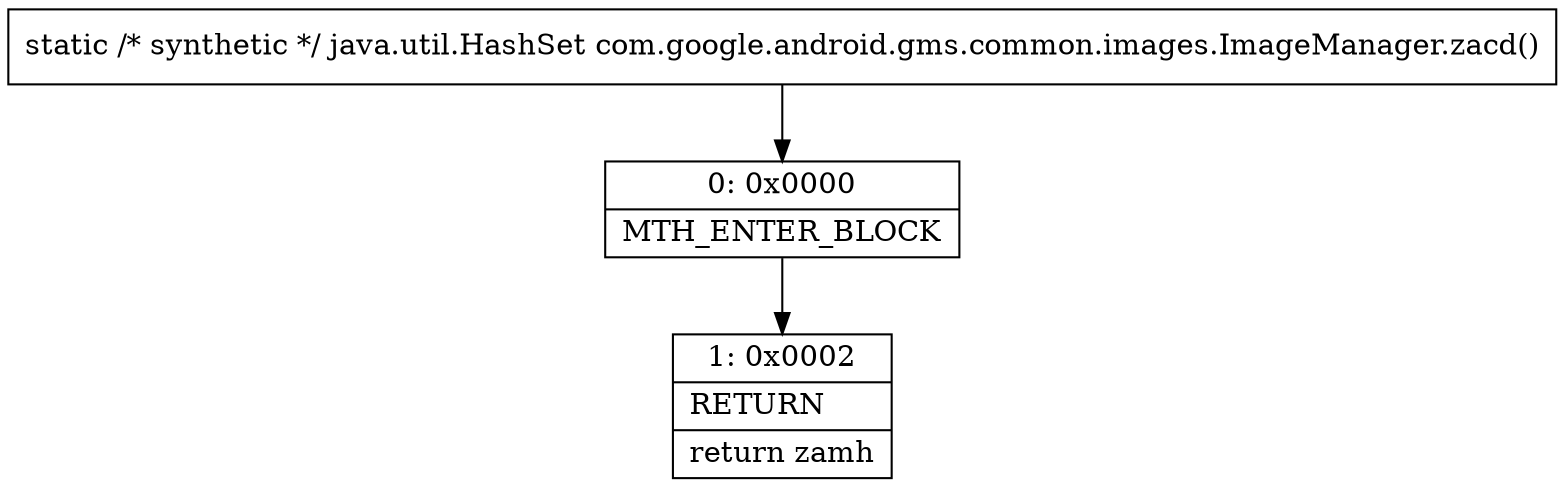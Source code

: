 digraph "CFG forcom.google.android.gms.common.images.ImageManager.zacd()Ljava\/util\/HashSet;" {
Node_0 [shape=record,label="{0\:\ 0x0000|MTH_ENTER_BLOCK\l}"];
Node_1 [shape=record,label="{1\:\ 0x0002|RETURN\l|return zamh\l}"];
MethodNode[shape=record,label="{static \/* synthetic *\/ java.util.HashSet com.google.android.gms.common.images.ImageManager.zacd() }"];
MethodNode -> Node_0;
Node_0 -> Node_1;
}

